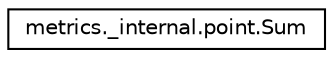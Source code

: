 digraph "Graphical Class Hierarchy"
{
 // LATEX_PDF_SIZE
  edge [fontname="Helvetica",fontsize="10",labelfontname="Helvetica",labelfontsize="10"];
  node [fontname="Helvetica",fontsize="10",shape=record];
  rankdir="LR";
  Node0 [label="metrics._internal.point.Sum",height=0.2,width=0.4,color="black", fillcolor="white", style="filled",URL="$classmetrics_1_1__internal_1_1point_1_1Sum.html",tooltip=" "];
}
